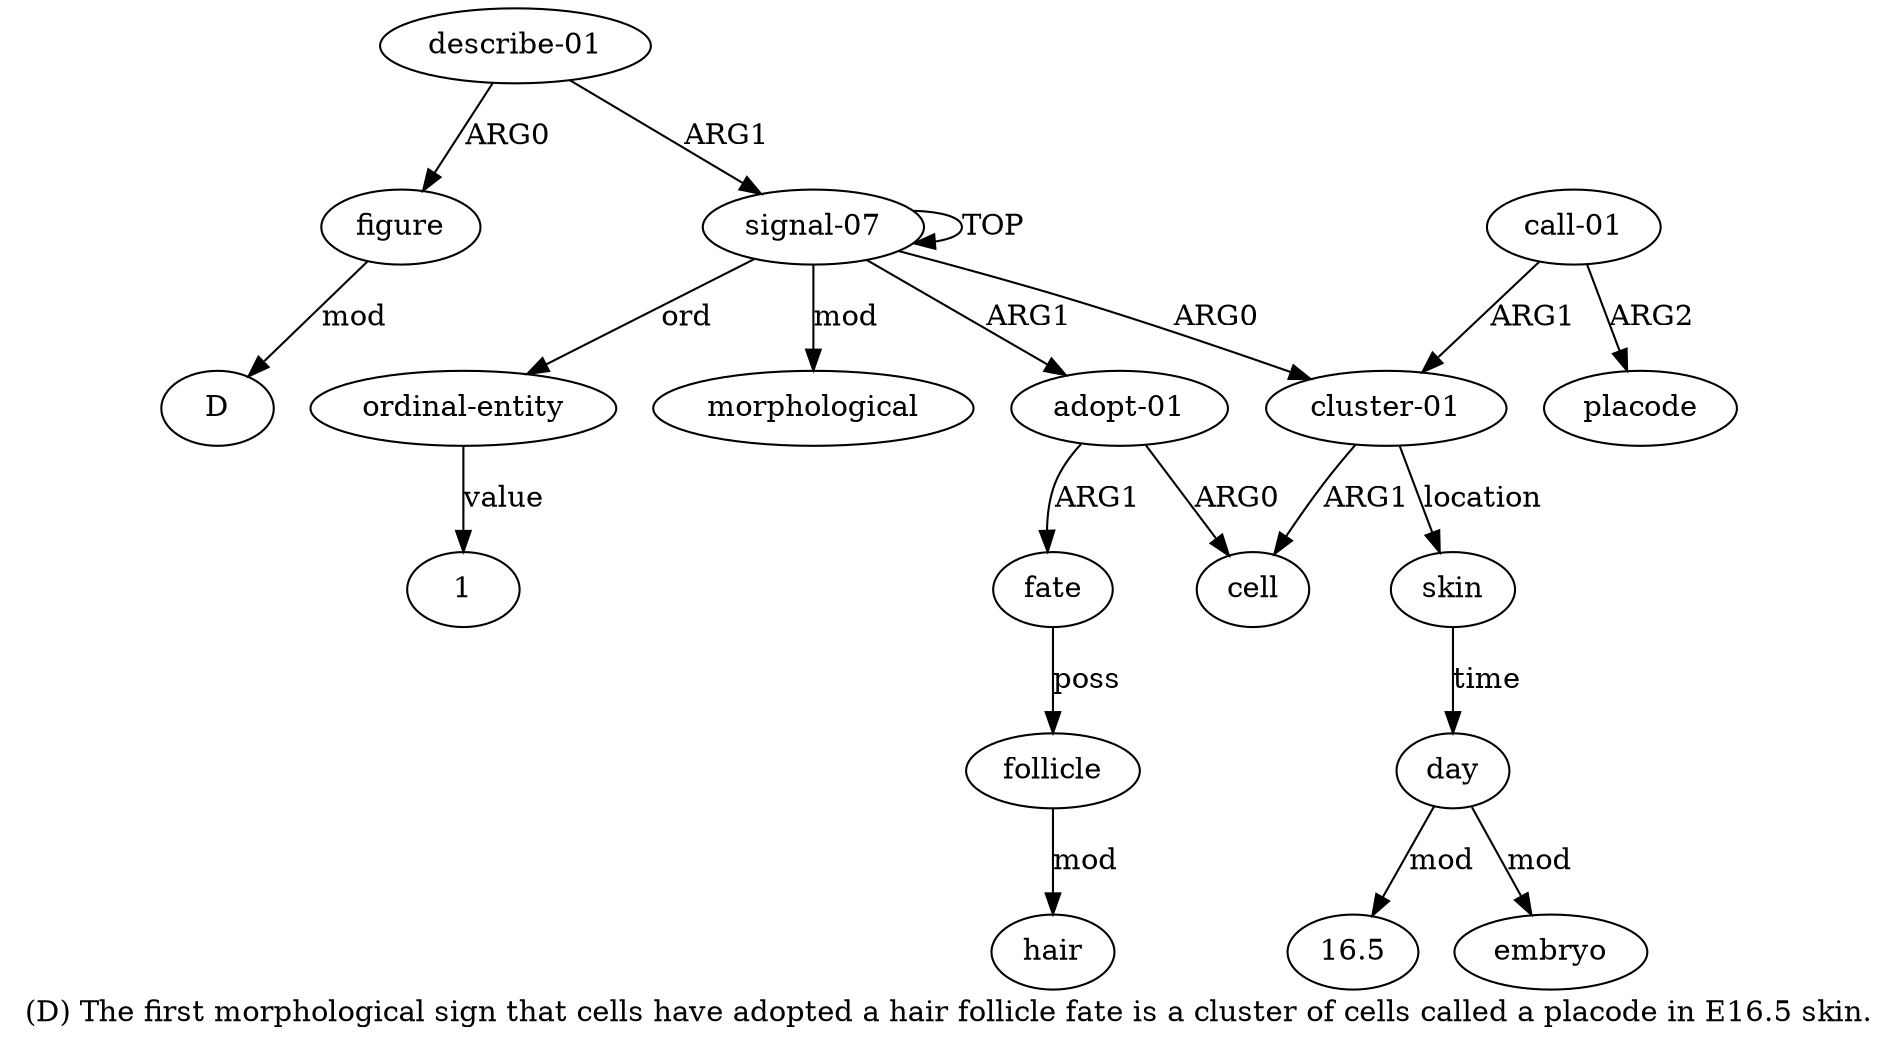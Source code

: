 digraph  {
	graph [label="(D) The first morphological sign that cells have adopted a hair follicle fate is a cluster of cells called a placode in E16.5 skin."];
	node [label="\N"];
	a15	 [color=black,
		gold_ind=15,
		gold_label=figure,
		label=figure,
		test_ind=15,
		test_label=figure];
	a16	 [color=black,
		gold_ind=16,
		gold_label=D,
		label=D,
		test_ind=16,
		test_label=D];
	a15 -> a16 [key=0,
	color=black,
	gold_label=mod,
	label=mod,
	test_label=mod];
a14 [color=black,
	gold_ind=14,
	gold_label="describe-01",
	label="describe-01",
	test_ind=14,
	test_label="describe-01"];
a14 -> a15 [key=0,
color=black,
gold_label=ARG0,
label=ARG0,
test_label=ARG0];
a0 [color=black,
gold_ind=0,
gold_label="signal-07",
label="signal-07",
test_ind=0,
test_label="signal-07"];
a14 -> a0 [key=0,
color=black,
gold_label=ARG1,
label=ARG1,
test_label=ARG1];
a11 [color=black,
gold_ind=11,
gold_label=hair,
label=hair,
test_ind=11,
test_label=hair];
a10 [color=black,
gold_ind=10,
gold_label=follicle,
label=follicle,
test_ind=10,
test_label=follicle];
a10 -> a11 [key=0,
color=black,
gold_label=mod,
label=mod,
test_label=mod];
a13 [color=black,
gold_ind=13,
gold_label=morphological,
label=morphological,
test_ind=13,
test_label=morphological];
a12 [color=black,
gold_ind=12,
gold_label="ordinal-entity",
label="ordinal-entity",
test_ind=12,
test_label="ordinal-entity"];
"a12 1" [color=black,
gold_ind=-1,
gold_label=1,
label=1,
test_ind=-1,
test_label=1];
a12 -> "a12 1" [key=0,
color=black,
gold_label=value,
label=value,
test_label=value];
a1 [color=black,
gold_ind=1,
gold_label="cluster-01",
label="cluster-01",
test_ind=1,
test_label="cluster-01"];
a2 [color=black,
gold_ind=2,
gold_label=cell,
label=cell,
test_ind=2,
test_label=cell];
a1 -> a2 [key=0,
color=black,
gold_label=ARG1,
label=ARG1,
test_label=ARG1];
a5 [color=black,
gold_ind=5,
gold_label=skin,
label=skin,
test_ind=5,
test_label=skin];
a1 -> a5 [key=0,
color=black,
gold_label=location,
label=location,
test_label=location];
a0 -> a13 [key=0,
color=black,
gold_label=mod,
label=mod,
test_label=mod];
a0 -> a12 [key=0,
color=black,
gold_label=ord,
label=ord,
test_label=ord];
a0 -> a1 [key=0,
color=black,
gold_label=ARG0,
label=ARG0,
test_label=ARG0];
a0 -> a0 [key=0,
color=black,
gold_label=TOP,
label=TOP,
test_label=TOP];
a8 [color=black,
gold_ind=8,
gold_label="adopt-01",
label="adopt-01",
test_ind=8,
test_label="adopt-01"];
a0 -> a8 [key=0,
color=black,
gold_label=ARG1,
label=ARG1,
test_label=ARG1];
a3 [color=black,
gold_ind=3,
gold_label="call-01",
label="call-01",
test_ind=3,
test_label="call-01"];
a3 -> a1 [key=0,
color=black,
gold_label=ARG1,
label=ARG1,
test_label=ARG1];
a4 [color=black,
gold_ind=4,
gold_label=placode,
label=placode,
test_ind=4,
test_label=placode];
a3 -> a4 [key=0,
color=black,
gold_label=ARG2,
label=ARG2,
test_label=ARG2];
a6 [color=black,
gold_ind=6,
gold_label=day,
label=day,
test_ind=6,
test_label=day];
a5 -> a6 [key=0,
color=black,
gold_label=time,
label=time,
test_label=time];
a7 [color=black,
gold_ind=7,
gold_label=embryo,
label=embryo,
test_ind=7,
test_label=embryo];
a6 -> a7 [key=0,
color=black,
gold_label=mod,
label=mod,
test_label=mod];
"a6 16.5" [color=black,
gold_ind=-1,
gold_label=16.5,
label=16.5,
test_ind=-1,
test_label=16.5];
a6 -> "a6 16.5" [key=0,
color=black,
gold_label=mod,
label=mod,
test_label=mod];
a9 [color=black,
gold_ind=9,
gold_label=fate,
label=fate,
test_ind=9,
test_label=fate];
a9 -> a10 [key=0,
color=black,
gold_label=poss,
label=poss,
test_label=poss];
a8 -> a2 [key=0,
color=black,
gold_label=ARG0,
label=ARG0,
test_label=ARG0];
a8 -> a9 [key=0,
color=black,
gold_label=ARG1,
label=ARG1,
test_label=ARG1];
}
